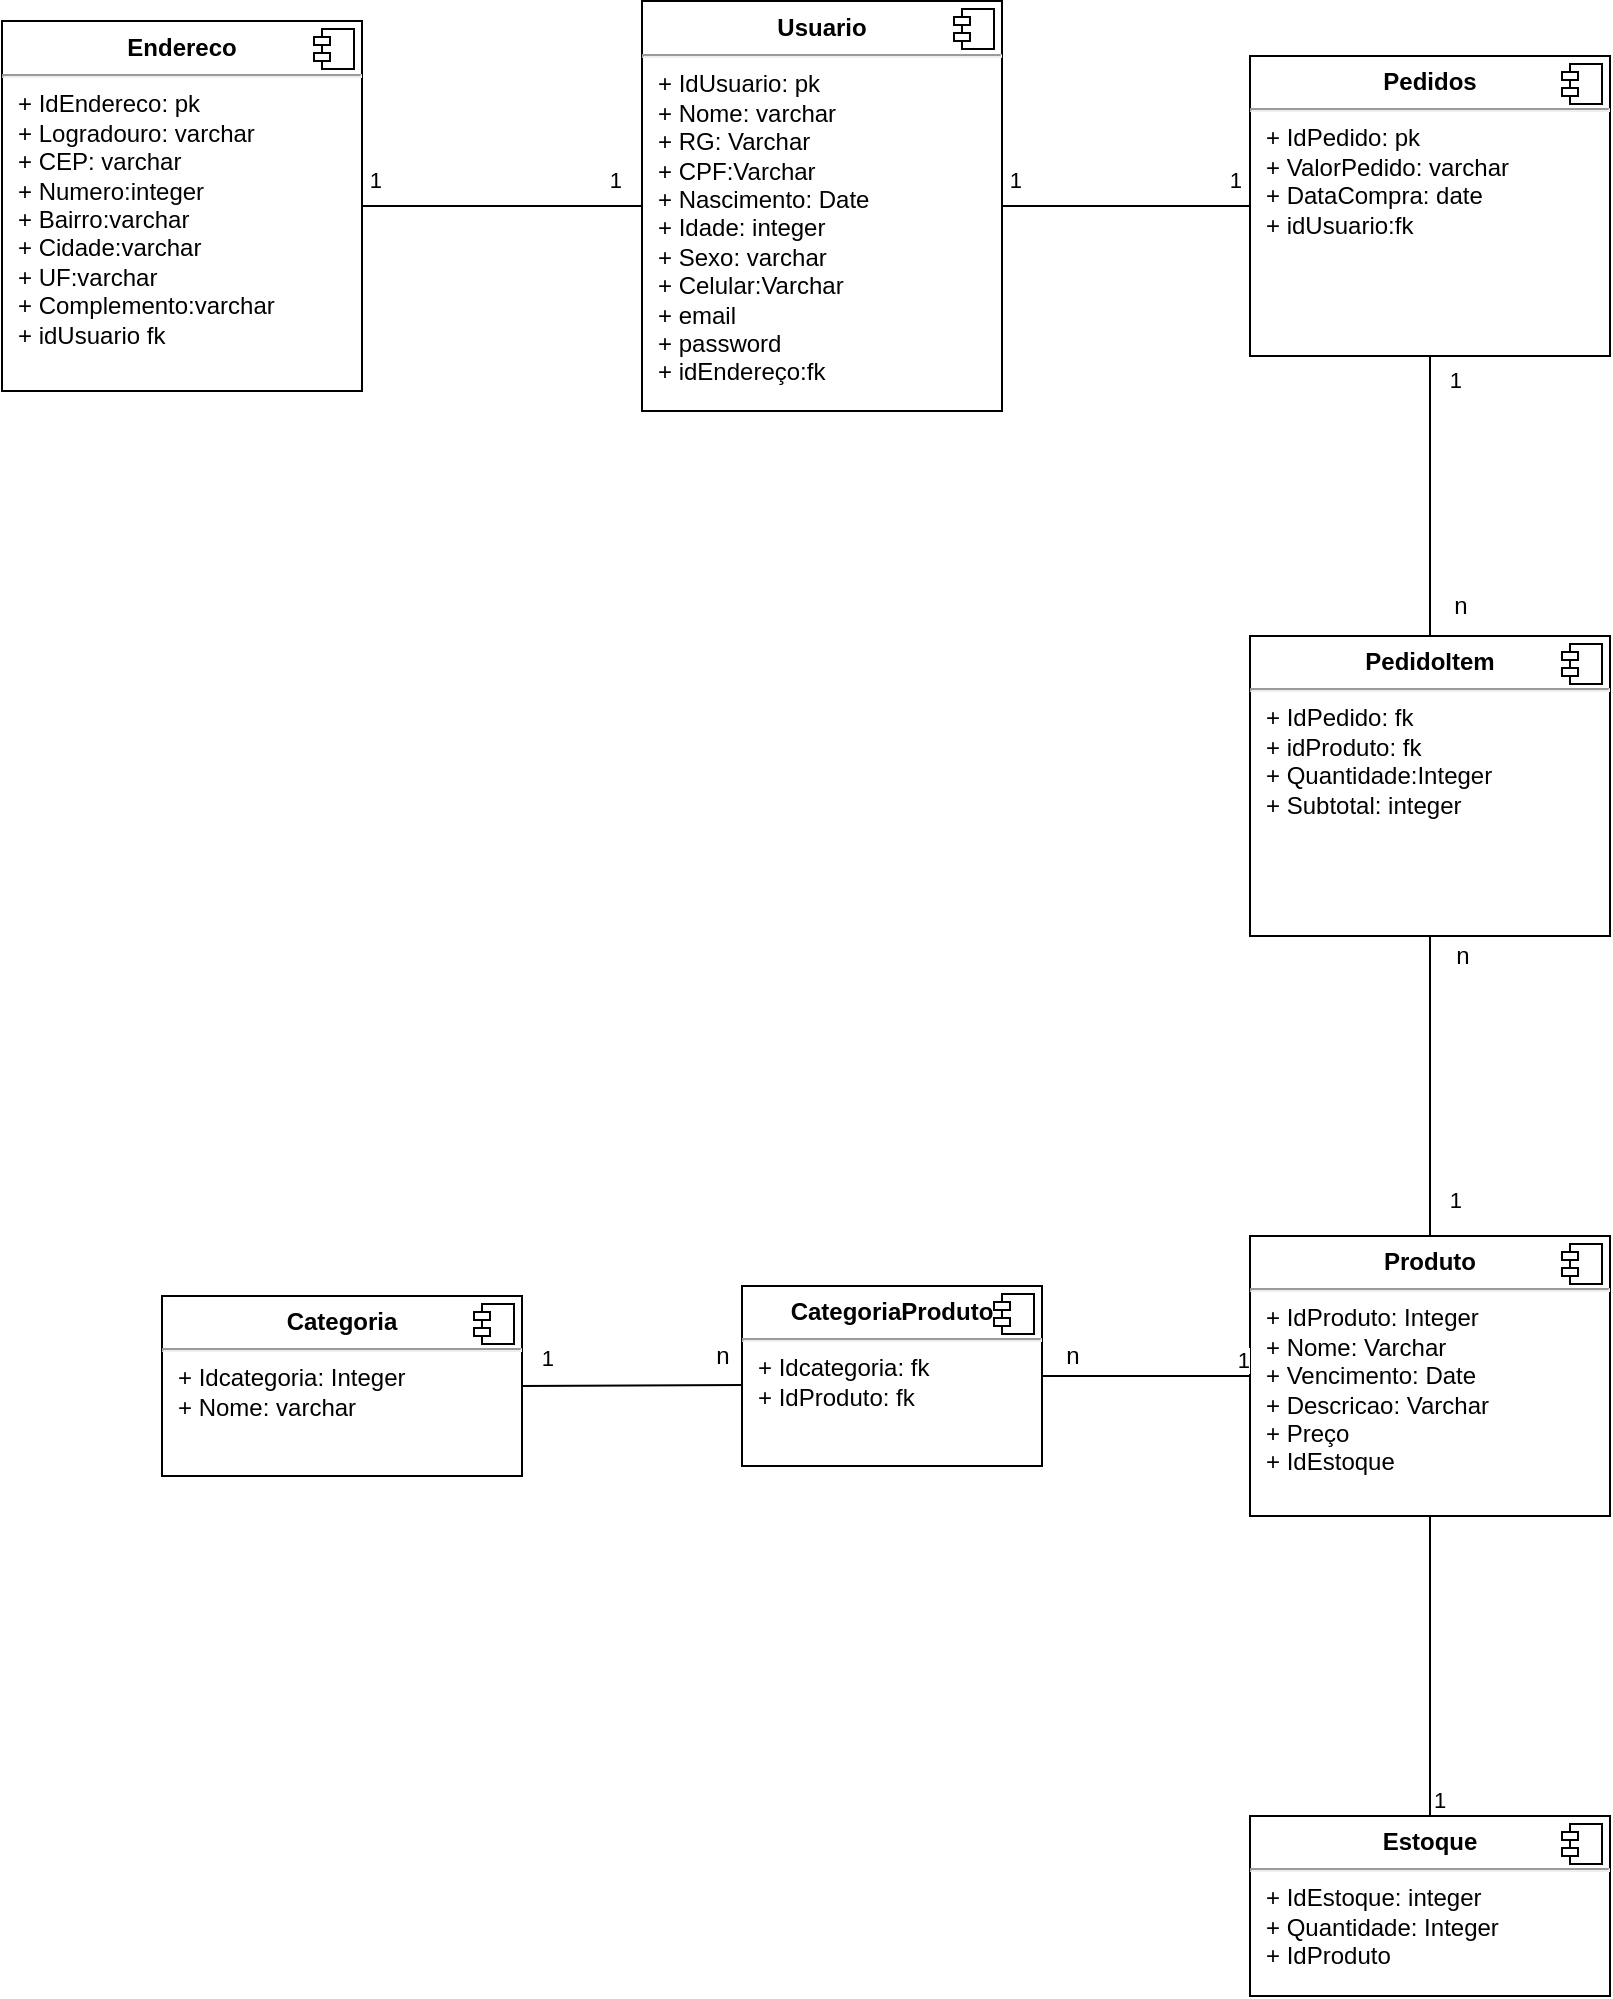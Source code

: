 <mxfile version="21.0.6" type="device"><diagram name="Página-1" id="WYKLcJFOjYk7zmqGKto0"><mxGraphModel dx="2261" dy="1951" grid="1" gridSize="10" guides="1" tooltips="1" connect="1" arrows="1" fold="1" page="1" pageScale="1" pageWidth="827" pageHeight="1169" math="0" shadow="0"><root><mxCell id="0"/><mxCell id="1" parent="0"/><mxCell id="h2aeMnDp_k5yiemuSDkl-13" value="&lt;p style=&quot;margin:0px;margin-top:6px;text-align:center;&quot;&gt;&lt;b&gt;Estoque&lt;/b&gt;&lt;br&gt;&lt;/p&gt;&lt;hr&gt;&lt;p style=&quot;margin:0px;margin-left:8px;&quot;&gt;+ IdEstoque: integer&lt;br&gt;+ Quantidade: Integer&lt;/p&gt;&lt;p style=&quot;margin:0px;margin-left:8px;&quot;&gt;+ IdProduto&lt;br&gt;&lt;/p&gt;&lt;p style=&quot;margin:0px;margin-left:8px;&quot;&gt;&lt;br&gt;&lt;/p&gt;" style="align=left;overflow=fill;html=1;dropTarget=0;" parent="1" vertex="1"><mxGeometry x="324" y="620" width="180" height="90" as="geometry"/></mxCell><mxCell id="h2aeMnDp_k5yiemuSDkl-14" value="" style="shape=component;jettyWidth=8;jettyHeight=4;" parent="h2aeMnDp_k5yiemuSDkl-13" vertex="1"><mxGeometry x="1" width="20" height="20" relative="1" as="geometry"><mxPoint x="-24" y="4" as="offset"/></mxGeometry></mxCell><mxCell id="h2aeMnDp_k5yiemuSDkl-15" value="&lt;p style=&quot;margin:0px;margin-top:6px;text-align:center;&quot;&gt;&lt;b&gt;Produto&lt;/b&gt;&lt;/p&gt;&lt;hr&gt;&lt;p style=&quot;margin:0px;margin-left:8px;&quot;&gt;+ IdProduto: Integer&lt;br&gt;+ Nome: Varchar&lt;/p&gt;&lt;p style=&quot;margin:0px;margin-left:8px;&quot;&gt;+ Vencimento: Date&lt;/p&gt;&lt;p style=&quot;margin:0px;margin-left:8px;&quot;&gt;+ Descricao: Varchar&lt;/p&gt;&lt;p style=&quot;margin:0px;margin-left:8px;&quot;&gt;+ Preço&lt;/p&gt;&lt;p style=&quot;margin:0px;margin-left:8px;&quot;&gt;+ IdEstoque&lt;br&gt;&lt;/p&gt;" style="align=left;overflow=fill;html=1;dropTarget=0;" parent="1" vertex="1"><mxGeometry x="324" y="330" width="180" height="140" as="geometry"/></mxCell><mxCell id="h2aeMnDp_k5yiemuSDkl-16" value="" style="shape=component;jettyWidth=8;jettyHeight=4;" parent="h2aeMnDp_k5yiemuSDkl-15" vertex="1"><mxGeometry x="1" width="20" height="20" relative="1" as="geometry"><mxPoint x="-24" y="4" as="offset"/></mxGeometry></mxCell><mxCell id="h2aeMnDp_k5yiemuSDkl-21" value="&lt;p style=&quot;margin:0px;margin-top:6px;text-align:center;&quot;&gt;&lt;b&gt;Categoria&lt;/b&gt;&lt;br&gt;&lt;/p&gt;&lt;hr&gt;&lt;p style=&quot;margin:0px;margin-left:8px;&quot;&gt;+ Idcategoria: Integer&lt;br&gt;+ Nome: varchar&lt;/p&gt;" style="align=left;overflow=fill;html=1;dropTarget=0;" parent="1" vertex="1"><mxGeometry x="-220" y="360" width="180" height="90" as="geometry"/></mxCell><mxCell id="h2aeMnDp_k5yiemuSDkl-22" value="" style="shape=component;jettyWidth=8;jettyHeight=4;" parent="h2aeMnDp_k5yiemuSDkl-21" vertex="1"><mxGeometry x="1" width="20" height="20" relative="1" as="geometry"><mxPoint x="-24" y="4" as="offset"/></mxGeometry></mxCell><mxCell id="h2aeMnDp_k5yiemuSDkl-36" value="&lt;p style=&quot;margin:0px;margin-top:6px;text-align:center;&quot;&gt;&lt;b&gt;Pedidos&lt;/b&gt;&lt;br&gt;&lt;/p&gt;&lt;hr&gt;&lt;p style=&quot;margin:0px;margin-left:8px;&quot;&gt;+ IdPedido: pk&lt;br&gt;+ ValorPedido: varchar&lt;/p&gt;&lt;p style=&quot;margin:0px;margin-left:8px;&quot;&gt;+ DataCompra: date&lt;/p&gt;&lt;p style=&quot;margin:0px;margin-left:8px;&quot;&gt;+ idUsuario:fk&lt;br&gt;&lt;/p&gt;" style="align=left;overflow=fill;html=1;dropTarget=0;" parent="1" vertex="1"><mxGeometry x="324" y="-260" width="180" height="150" as="geometry"/></mxCell><mxCell id="h2aeMnDp_k5yiemuSDkl-37" value="" style="shape=component;jettyWidth=8;jettyHeight=4;" parent="h2aeMnDp_k5yiemuSDkl-36" vertex="1"><mxGeometry x="1" width="20" height="20" relative="1" as="geometry"><mxPoint x="-24" y="4" as="offset"/></mxGeometry></mxCell><mxCell id="h2aeMnDp_k5yiemuSDkl-42" value="&lt;p style=&quot;margin:0px;margin-top:6px;text-align:center;&quot;&gt;&lt;b&gt;PedidoItem&lt;/b&gt;&lt;br&gt;&lt;/p&gt;&lt;hr&gt;&lt;p style=&quot;margin:0px;margin-left:8px;&quot;&gt;+ IdPedido: fk&lt;br&gt;+ idProduto: fk&lt;/p&gt;&lt;p style=&quot;margin:0px;margin-left:8px;&quot;&gt;+ Quantidade:Integer&lt;/p&gt;&lt;p style=&quot;margin:0px;margin-left:8px;&quot;&gt;+ Subtotal: integer&lt;br&gt;&lt;/p&gt;" style="align=left;overflow=fill;html=1;dropTarget=0;" parent="1" vertex="1"><mxGeometry x="324" y="30" width="180" height="150" as="geometry"/></mxCell><mxCell id="h2aeMnDp_k5yiemuSDkl-43" value="" style="shape=component;jettyWidth=8;jettyHeight=4;" parent="h2aeMnDp_k5yiemuSDkl-42" vertex="1"><mxGeometry x="1" width="20" height="20" relative="1" as="geometry"><mxPoint x="-24" y="4" as="offset"/></mxGeometry></mxCell><mxCell id="h2aeMnDp_k5yiemuSDkl-44" value="" style="endArrow=none;html=1;edgeStyle=orthogonalEdgeStyle;rounded=0;exitX=0.5;exitY=0;exitDx=0;exitDy=0;entryX=0.5;entryY=1;entryDx=0;entryDy=0;" parent="1" source="h2aeMnDp_k5yiemuSDkl-13" target="h2aeMnDp_k5yiemuSDkl-15" edge="1"><mxGeometry relative="1" as="geometry"><mxPoint x="330" y="460" as="sourcePoint"/><mxPoint x="490" y="460" as="targetPoint"/></mxGeometry></mxCell><mxCell id="h2aeMnDp_k5yiemuSDkl-45" value="1" style="edgeLabel;resizable=0;html=1;align=left;verticalAlign=bottom;" parent="h2aeMnDp_k5yiemuSDkl-44" connectable="0" vertex="1"><mxGeometry x="-1" relative="1" as="geometry"/></mxCell><mxCell id="h2aeMnDp_k5yiemuSDkl-48" value="" style="endArrow=none;html=1;edgeStyle=orthogonalEdgeStyle;rounded=0;exitX=0.5;exitY=1;exitDx=0;exitDy=0;entryX=0.5;entryY=0;entryDx=0;entryDy=0;" parent="1" source="h2aeMnDp_k5yiemuSDkl-42" target="h2aeMnDp_k5yiemuSDkl-15" edge="1"><mxGeometry relative="1" as="geometry"><mxPoint x="330" y="190" as="sourcePoint"/><mxPoint x="490" y="190" as="targetPoint"/></mxGeometry></mxCell><mxCell id="h2aeMnDp_k5yiemuSDkl-50" value="1" style="edgeLabel;resizable=0;html=1;align=right;verticalAlign=bottom;" parent="h2aeMnDp_k5yiemuSDkl-48" connectable="0" vertex="1"><mxGeometry x="1" relative="1" as="geometry"><mxPoint x="16" y="-10" as="offset"/></mxGeometry></mxCell><mxCell id="h2aeMnDp_k5yiemuSDkl-51" value="n" style="text;html=1;align=center;verticalAlign=middle;resizable=0;points=[];autosize=1;strokeColor=none;fillColor=none;" parent="1" vertex="1"><mxGeometry x="415" y="175" width="30" height="30" as="geometry"/></mxCell><mxCell id="h2aeMnDp_k5yiemuSDkl-52" value="n" style="text;html=1;align=center;verticalAlign=middle;resizable=0;points=[];autosize=1;strokeColor=none;fillColor=none;" parent="1" vertex="1"><mxGeometry x="414" width="30" height="30" as="geometry"/></mxCell><mxCell id="h2aeMnDp_k5yiemuSDkl-53" value="" style="endArrow=none;html=1;edgeStyle=orthogonalEdgeStyle;rounded=0;entryX=0.5;entryY=0;entryDx=0;entryDy=0;exitX=0.5;exitY=1;exitDx=0;exitDy=0;" parent="1" source="h2aeMnDp_k5yiemuSDkl-36" target="h2aeMnDp_k5yiemuSDkl-42" edge="1"><mxGeometry relative="1" as="geometry"><mxPoint x="410" y="-50" as="sourcePoint"/><mxPoint x="414" y="-10" as="targetPoint"/></mxGeometry></mxCell><mxCell id="h2aeMnDp_k5yiemuSDkl-54" value="1" style="edgeLabel;resizable=0;html=1;align=right;verticalAlign=bottom;" parent="h2aeMnDp_k5yiemuSDkl-53" connectable="0" vertex="1"><mxGeometry x="1" relative="1" as="geometry"><mxPoint x="16" y="-120" as="offset"/></mxGeometry></mxCell><mxCell id="h2aeMnDp_k5yiemuSDkl-56" value="&lt;p style=&quot;margin:0px;margin-top:6px;text-align:center;&quot;&gt;&lt;b&gt;CategoriaProduto&lt;/b&gt;&lt;br&gt;&lt;/p&gt;&lt;hr&gt;&lt;p style=&quot;margin:0px;margin-left:8px;&quot;&gt;+ Idcategoria: fk&lt;br&gt;+ IdProduto: fk&lt;/p&gt;" style="align=left;overflow=fill;html=1;dropTarget=0;" parent="1" vertex="1"><mxGeometry x="70" y="355" width="150" height="90" as="geometry"/></mxCell><mxCell id="h2aeMnDp_k5yiemuSDkl-57" value="" style="shape=component;jettyWidth=8;jettyHeight=4;" parent="h2aeMnDp_k5yiemuSDkl-56" vertex="1"><mxGeometry x="1" width="20" height="20" relative="1" as="geometry"><mxPoint x="-24" y="4" as="offset"/></mxGeometry></mxCell><mxCell id="h2aeMnDp_k5yiemuSDkl-58" value="" style="endArrow=none;html=1;edgeStyle=orthogonalEdgeStyle;rounded=0;exitX=0;exitY=0.5;exitDx=0;exitDy=0;entryX=1;entryY=0.5;entryDx=0;entryDy=0;" parent="1" source="h2aeMnDp_k5yiemuSDkl-15" target="h2aeMnDp_k5yiemuSDkl-56" edge="1"><mxGeometry relative="1" as="geometry"><mxPoint x="180" y="450" as="sourcePoint"/><mxPoint x="180" y="600" as="targetPoint"/></mxGeometry></mxCell><mxCell id="h2aeMnDp_k5yiemuSDkl-59" value="1" style="edgeLabel;resizable=0;html=1;align=right;verticalAlign=bottom;" parent="h2aeMnDp_k5yiemuSDkl-58" connectable="0" vertex="1"><mxGeometry x="1" relative="1" as="geometry"><mxPoint x="104" as="offset"/></mxGeometry></mxCell><mxCell id="h2aeMnDp_k5yiemuSDkl-60" value="" style="endArrow=none;html=1;edgeStyle=orthogonalEdgeStyle;rounded=0;exitX=0;exitY=0.5;exitDx=0;exitDy=0;entryX=1;entryY=0.5;entryDx=0;entryDy=0;" parent="1" target="h2aeMnDp_k5yiemuSDkl-21" edge="1"><mxGeometry relative="1" as="geometry"><mxPoint x="70" y="404.5" as="sourcePoint"/><mxPoint x="-34" y="404.5" as="targetPoint"/></mxGeometry></mxCell><mxCell id="h2aeMnDp_k5yiemuSDkl-61" value="1" style="edgeLabel;resizable=0;html=1;align=right;verticalAlign=bottom;" parent="h2aeMnDp_k5yiemuSDkl-60" connectable="0" vertex="1"><mxGeometry x="1" relative="1" as="geometry"><mxPoint x="16" y="-5" as="offset"/></mxGeometry></mxCell><mxCell id="h2aeMnDp_k5yiemuSDkl-62" value="n" style="text;html=1;align=center;verticalAlign=middle;resizable=0;points=[];autosize=1;strokeColor=none;fillColor=none;" parent="1" vertex="1"><mxGeometry x="45" y="375" width="30" height="30" as="geometry"/></mxCell><mxCell id="h2aeMnDp_k5yiemuSDkl-63" value="n" style="text;html=1;align=center;verticalAlign=middle;resizable=0;points=[];autosize=1;strokeColor=none;fillColor=none;" parent="1" vertex="1"><mxGeometry x="220" y="375" width="30" height="30" as="geometry"/></mxCell><mxCell id="h2aeMnDp_k5yiemuSDkl-64" value="&lt;p style=&quot;margin:0px;margin-top:6px;text-align:center;&quot;&gt;&lt;b&gt;Usuario&lt;/b&gt;&lt;br&gt;&lt;/p&gt;&lt;hr&gt;&lt;p style=&quot;margin:0px;margin-left:8px;&quot;&gt;+ IdUsuario: pk&lt;br&gt;+ Nome: varchar&lt;/p&gt;&lt;p style=&quot;margin:0px;margin-left:8px;&quot;&gt;+ RG: Varchar&lt;/p&gt;&lt;p style=&quot;margin:0px;margin-left:8px;&quot;&gt;+ CPF:Varchar&lt;/p&gt;&lt;p style=&quot;margin:0px;margin-left:8px;&quot;&gt;+ Nascimento: Date&lt;/p&gt;&lt;p style=&quot;margin:0px;margin-left:8px;&quot;&gt;+ Idade: integer&lt;/p&gt;&lt;p style=&quot;margin:0px;margin-left:8px;&quot;&gt;+ Sexo: varchar&lt;/p&gt;&lt;p style=&quot;margin:0px;margin-left:8px;&quot;&gt;+ Celular:Varchar&lt;/p&gt;&lt;p style=&quot;margin:0px;margin-left:8px;&quot;&gt;+ email&lt;/p&gt;&lt;p style=&quot;margin:0px;margin-left:8px;&quot;&gt;+ password&lt;br&gt;&lt;/p&gt;&lt;p style=&quot;margin:0px;margin-left:8px;&quot;&gt;+ idEndereço:fk&lt;br&gt;&lt;/p&gt;" style="align=left;overflow=fill;html=1;dropTarget=0;" parent="1" vertex="1"><mxGeometry x="20" y="-287.5" width="180" height="205" as="geometry"/></mxCell><mxCell id="h2aeMnDp_k5yiemuSDkl-65" value="" style="shape=component;jettyWidth=8;jettyHeight=4;" parent="h2aeMnDp_k5yiemuSDkl-64" vertex="1"><mxGeometry x="1" width="20" height="20" relative="1" as="geometry"><mxPoint x="-24" y="4" as="offset"/></mxGeometry></mxCell><mxCell id="h2aeMnDp_k5yiemuSDkl-66" value="" style="endArrow=none;html=1;edgeStyle=orthogonalEdgeStyle;rounded=0;entryX=1;entryY=0.5;entryDx=0;entryDy=0;exitX=0;exitY=0.5;exitDx=0;exitDy=0;" parent="1" source="h2aeMnDp_k5yiemuSDkl-36" target="h2aeMnDp_k5yiemuSDkl-64" edge="1"><mxGeometry relative="1" as="geometry"><mxPoint x="280" y="-190" as="sourcePoint"/><mxPoint x="70" y="-185" as="targetPoint"/></mxGeometry></mxCell><mxCell id="h2aeMnDp_k5yiemuSDkl-67" value="1" style="edgeLabel;resizable=0;html=1;align=right;verticalAlign=bottom;" parent="h2aeMnDp_k5yiemuSDkl-66" connectable="0" vertex="1"><mxGeometry x="1" relative="1" as="geometry"><mxPoint x="120" y="-5" as="offset"/></mxGeometry></mxCell><mxCell id="h2aeMnDp_k5yiemuSDkl-70" value="1" style="edgeLabel;resizable=0;html=1;align=right;verticalAlign=bottom;" parent="h2aeMnDp_k5yiemuSDkl-66" connectable="0" vertex="1"><mxGeometry x="1" relative="1" as="geometry"><mxPoint x="10" y="-5" as="offset"/></mxGeometry></mxCell><mxCell id="h2aeMnDp_k5yiemuSDkl-71" value="&lt;p style=&quot;margin:0px;margin-top:6px;text-align:center;&quot;&gt;&lt;b&gt;Endereco&lt;/b&gt;&lt;br&gt;&lt;/p&gt;&lt;hr&gt;&lt;p style=&quot;margin:0px;margin-left:8px;&quot;&gt;+ IdEndereco: pk&lt;br&gt;+ Logradouro: varchar&lt;/p&gt;&lt;p style=&quot;margin:0px;margin-left:8px;&quot;&gt;+ CEP: varchar&lt;/p&gt;&lt;p style=&quot;margin:0px;margin-left:8px;&quot;&gt;+ Numero:integer&lt;/p&gt;&lt;p style=&quot;margin:0px;margin-left:8px;&quot;&gt;+ Bairro:varchar&lt;/p&gt;&lt;p style=&quot;margin:0px;margin-left:8px;&quot;&gt;+ Cidade:varchar&lt;/p&gt;&lt;p style=&quot;margin:0px;margin-left:8px;&quot;&gt;+ UF:varchar&lt;/p&gt;&lt;p style=&quot;margin:0px;margin-left:8px;&quot;&gt;+ Complemento:varchar&lt;br&gt;&lt;/p&gt;&lt;p style=&quot;margin:0px;margin-left:8px;&quot;&gt;+ idUsuario fk&lt;br&gt;&lt;/p&gt;" style="align=left;overflow=fill;html=1;dropTarget=0;" parent="1" vertex="1"><mxGeometry x="-300" y="-277.5" width="180" height="185" as="geometry"/></mxCell><mxCell id="h2aeMnDp_k5yiemuSDkl-72" value="" style="shape=component;jettyWidth=8;jettyHeight=4;" parent="h2aeMnDp_k5yiemuSDkl-71" vertex="1"><mxGeometry x="1" width="20" height="20" relative="1" as="geometry"><mxPoint x="-24" y="4" as="offset"/></mxGeometry></mxCell><mxCell id="h2aeMnDp_k5yiemuSDkl-73" value="" style="endArrow=none;html=1;edgeStyle=orthogonalEdgeStyle;rounded=0;entryX=1;entryY=0.5;entryDx=0;entryDy=0;exitX=0;exitY=0.5;exitDx=0;exitDy=0;" parent="1" source="h2aeMnDp_k5yiemuSDkl-64" target="h2aeMnDp_k5yiemuSDkl-71" edge="1"><mxGeometry relative="1" as="geometry"><mxPoint x="-40" y="-185.5" as="sourcePoint"/><mxPoint x="-164" y="-185.5" as="targetPoint"/></mxGeometry></mxCell><mxCell id="h2aeMnDp_k5yiemuSDkl-74" value="1" style="edgeLabel;resizable=0;html=1;align=right;verticalAlign=bottom;" parent="h2aeMnDp_k5yiemuSDkl-73" connectable="0" vertex="1"><mxGeometry x="1" relative="1" as="geometry"><mxPoint x="130" y="-5" as="offset"/></mxGeometry></mxCell><mxCell id="h2aeMnDp_k5yiemuSDkl-75" value="1" style="edgeLabel;resizable=0;html=1;align=right;verticalAlign=bottom;" parent="h2aeMnDp_k5yiemuSDkl-73" connectable="0" vertex="1"><mxGeometry x="1" relative="1" as="geometry"><mxPoint x="10" y="-5" as="offset"/></mxGeometry></mxCell></root></mxGraphModel></diagram></mxfile>